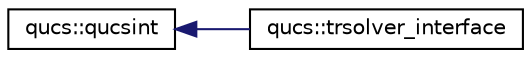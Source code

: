 digraph G
{
  edge [fontname="Helvetica",fontsize="10",labelfontname="Helvetica",labelfontsize="10"];
  node [fontname="Helvetica",fontsize="10",shape=record];
  rankdir="LR";
  Node1 [label="qucs::qucsint",height=0.2,width=0.4,color="black", fillcolor="white", style="filled",URL="$classqucs_1_1qucsint.html",tooltip="superclass for interfacing to the Qucs circuit solvers."];
  Node1 -> Node2 [dir="back",color="midnightblue",fontsize="10",style="solid",fontname="Helvetica"];
  Node2 [label="qucs::trsolver_interface",height=0.2,width=0.4,color="black", fillcolor="white", style="filled",URL="$classqucs_1_1trsolver__interface.html",tooltip="subclass for interfacing to the Qucs transient circuit solvers."];
}
